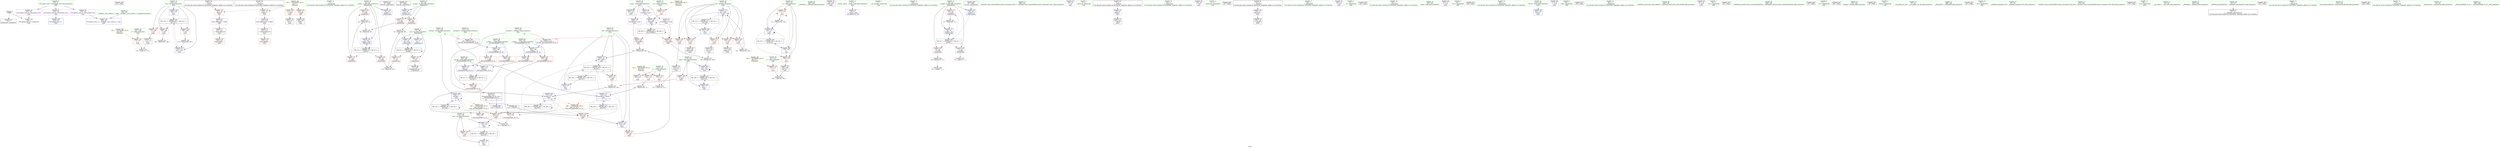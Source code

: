 digraph "SVFG" {
	label="SVFG";

	Node0x55642da36830 [shape=record,color=grey,label="{NodeID: 0\nNullPtr}"];
	Node0x55642da36830 -> Node0x55642da54bd0[style=solid];
	Node0x55642da36830 -> Node0x55642da5a580[style=solid];
	Node0x55642da822f0 [shape=record,color=black,label="{NodeID: 346\n195 = PHI()\n}"];
	Node0x55642da62000 [shape=record,color=grey,label="{NodeID: 263\n175 = cmp(173, 174, )\n}"];
	Node0x55642da52f10 [shape=record,color=purple,label="{NodeID: 97\n142\<--141\nvbase.offset.ptr\<--vtable\nmain\n}"];
	Node0x55642da52f10 -> Node0x55642da55440[style=solid];
	Node0x55642da50fd0 [shape=record,color=green,label="{NodeID: 14\n77\<--1\n\<--dummyObj\nCan only get source location for instruction, argument, global var or function.}"];
	Node0x55642da53a70 [shape=record,color=red,label="{NodeID: 111\n86\<--65\n\<--m.addr\n_Z5powerxxx\n}"];
	Node0x55642da53a70 -> Node0x55642da60e00[style=solid];
	Node0x55642da51dd0 [shape=record,color=green,label="{NodeID: 28\n61\<--62\na.addr\<--a.addr_field_insensitive\n_Z5powerxxx\n}"];
	Node0x55642da51dd0 -> Node0x55642da53590[style=solid];
	Node0x55642da51dd0 -> Node0x55642da53660[style=solid];
	Node0x55642da51dd0 -> Node0x55642da53730[style=solid];
	Node0x55642da51dd0 -> Node0x55642da5a680[style=solid];
	Node0x55642da51dd0 -> Node0x55642da5aa90[style=solid];
	Node0x55642da71790 [shape=record,color=yellow,style=double,label="{NodeID: 291\n20V_1 = ENCHI(MR_20V_0)\npts\{114 \}\nFun[main]}"];
	Node0x55642da71790 -> Node0x55642da58cc0[style=dashed];
	Node0x55642da590d0 [shape=record,color=red,label="{NodeID: 125\n210\<--119\n\<--i\nmain\n}"];
	Node0x55642da590d0 -> Node0x55642da60380[style=solid];
	Node0x55642da52960 [shape=record,color=green,label="{NodeID: 42\n123\<--124\nposs\<--poss_field_insensitive\nmain\n}"];
	Node0x55642da52960 -> Node0x55642da59340[style=solid];
	Node0x55642da52960 -> Node0x55642da5b110[style=solid];
	Node0x55642da52960 -> Node0x55642da5b380[style=solid];
	Node0x55642da59c30 [shape=record,color=red,label="{NodeID: 139\n245\<--244\n\<--arrayidx30\nmain\n}"];
	Node0x55642da59c30 -> Node0x55642da60680[style=solid];
	Node0x55642da54660 [shape=record,color=green,label="{NodeID: 56\n262\<--263\n_ZNSolsEx\<--_ZNSolsEx_field_insensitive\n}"];
	Node0x55642da5a820 [shape=record,color=blue,label="{NodeID: 153\n65\<--60\nm.addr\<--m\n_Z5powerxxx\n}"];
	Node0x55642da5a820 -> Node0x55642da53a70[style=dashed];
	Node0x55642da5a820 -> Node0x55642da53b40[style=dashed];
	Node0x55642da55370 [shape=record,color=black,label="{NodeID: 70\n104\<--136\nmain_ret\<--\nmain\n}"];
	Node0x55642da60c80 [shape=record,color=grey,label="{NodeID: 250\n251 = Binary(250, 183, )\n}"];
	Node0x55642da60c80 -> Node0x55642da5b790[style=solid];
	Node0x55642da5b380 [shape=record,color=blue,label="{NodeID: 167\n123\<--230\nposs\<--mul\nmain\n}"];
	Node0x55642da5b380 -> Node0x55642da59340[style=dashed];
	Node0x55642da5b380 -> Node0x55642da5b380[style=dashed];
	Node0x55642da5b380 -> Node0x55642da6b4f0[style=dashed];
	Node0x55642da55ed0 [shape=record,color=purple,label="{NodeID: 84\n39\<--4\n\<--_ZStL8__ioinit\n__cxx_global_var_init\n}"];
	Node0x55642da46ef0 [shape=record,color=green,label="{NodeID: 1\n7\<--1\n__dso_handle\<--dummyObj\nGlob }"];
	Node0x55642da823c0 [shape=record,color=black,label="{NodeID: 347\n237 = PHI(297, )\n}"];
	Node0x55642da823c0 -> Node0x55642da59b60[style=solid];
	Node0x55642da696f0 [shape=record,color=black,label="{NodeID: 264\nMR_2V_3 = PHI(MR_2V_4, MR_2V_2, )\npts\{62 \}\n}"];
	Node0x55642da696f0 -> Node0x55642da53590[style=dashed];
	Node0x55642da696f0 -> Node0x55642da53660[style=dashed];
	Node0x55642da696f0 -> Node0x55642da53730[style=dashed];
	Node0x55642da696f0 -> Node0x55642da5aa90[style=dashed];
	Node0x55642da52fe0 [shape=record,color=purple,label="{NodeID: 98\n151\<--150\nvbase.offset.ptr3\<--vtable2\nmain\n}"];
	Node0x55642da52fe0 -> Node0x55642da555e0[style=solid];
	Node0x55642da510d0 [shape=record,color=green,label="{NodeID: 15\n136\<--1\n\<--dummyObj\nCan only get source location for instruction, argument, global var or function.}"];
	Node0x55642da53b40 [shape=record,color=red,label="{NodeID: 112\n93\<--65\n\<--m.addr\n_Z5powerxxx\n}"];
	Node0x55642da53b40 -> Node0x55642da61580[style=solid];
	Node0x55642da51ea0 [shape=record,color=green,label="{NodeID: 29\n63\<--64\np.addr\<--p.addr_field_insensitive\n_Z5powerxxx\n}"];
	Node0x55642da51ea0 -> Node0x55642da53800[style=solid];
	Node0x55642da51ea0 -> Node0x55642da538d0[style=solid];
	Node0x55642da51ea0 -> Node0x55642da539a0[style=solid];
	Node0x55642da51ea0 -> Node0x55642da5a750[style=solid];
	Node0x55642da51ea0 -> Node0x55642da5ab60[style=solid];
	Node0x55642da71870 [shape=record,color=yellow,style=double,label="{NodeID: 292\n22V_1 = ENCHI(MR_22V_0)\npts\{116 \}\nFun[main]}"];
	Node0x55642da71870 -> Node0x55642da58d90[style=dashed];
	Node0x55642da71870 -> Node0x55642da58e60[style=dashed];
	Node0x55642da71870 -> Node0x55642da58f30[style=dashed];
	Node0x55642da591a0 [shape=record,color=red,label="{NodeID: 126\n233\<--121\n\<--left\nmain\n}"];
	Node0x55642da591a0 -> Node0x55642da60500[style=solid];
	Node0x55642da52a30 [shape=record,color=green,label="{NodeID: 43\n125\<--126\nans\<--ans_field_insensitive\nmain\n}"];
	Node0x55642da52a30 -> Node0x55642da59410[style=solid];
	Node0x55642da52a30 -> Node0x55642da5b1e0[style=solid];
	Node0x55642da52a30 -> Node0x55642da5b930[style=solid];
	Node0x55642da59d00 [shape=record,color=red,label="{NodeID: 140\n258\<--257\n\<--call37\nmain\n}"];
	Node0x55642da59d00 -> Node0x55642da5b930[style=solid];
	Node0x55642da54760 [shape=record,color=green,label="{NodeID: 57\n266\<--267\n_ZStlsISt11char_traitsIcEERSt13basic_ostreamIcT_ES5_c\<--_ZStlsISt11char_traitsIcEERSt13basic_ostreamIcT_ES5_c_field_insensitive\n}"];
	Node0x55642da5a8f0 [shape=record,color=blue,label="{NodeID: 154\n67\<--73\nres\<--\n_Z5powerxxx\n}"];
	Node0x55642da5a8f0 -> Node0x55642da6a0f0[style=dashed];
	Node0x55642da55440 [shape=record,color=black,label="{NodeID: 71\n143\<--142\n\<--vbase.offset.ptr\nmain\n}"];
	Node0x55642da55440 -> Node0x55642da598f0[style=solid];
	Node0x55642da60e00 [shape=record,color=grey,label="{NodeID: 251\n87 = Binary(85, 86, )\n}"];
	Node0x55642da60e00 -> Node0x55642da5a9c0[style=solid];
	Node0x55642da5b450 [shape=record,color=blue,label="{NodeID: 168\n129\<--77\nref.tmp\<--\nmain\n|{|<s4>16}}"];
	Node0x55642da5b450 -> Node0x55642da59b60[style=dashed];
	Node0x55642da5b450 -> Node0x55642da59d00[style=dashed];
	Node0x55642da5b450 -> Node0x55642da5b450[style=dashed];
	Node0x55642da5b450 -> Node0x55642da6c3f0[style=dashed];
	Node0x55642da5b450:s4 -> Node0x55642da728c0[style=dashed,color=red];
	Node0x55642da55fa0 [shape=record,color=purple,label="{NodeID: 85\n158\<--14\n\<--.str\nmain\n}"];
	Node0x55642da36790 [shape=record,color=green,label="{NodeID: 2\n8\<--1\n_ZSt3cin\<--dummyObj\nGlob }"];
	Node0x55642da82630 [shape=record,color=black,label="{NodeID: 348\n257 = PHI(297, )\n}"];
	Node0x55642da82630 -> Node0x55642da59d00[style=solid];
	Node0x55642da69bf0 [shape=record,color=black,label="{NodeID: 265\nMR_4V_3 = PHI(MR_4V_4, MR_4V_2, )\npts\{64 \}\n}"];
	Node0x55642da69bf0 -> Node0x55642da53800[style=dashed];
	Node0x55642da69bf0 -> Node0x55642da538d0[style=dashed];
	Node0x55642da69bf0 -> Node0x55642da539a0[style=dashed];
	Node0x55642da69bf0 -> Node0x55642da5ab60[style=dashed];
	Node0x55642da530b0 [shape=record,color=purple,label="{NodeID: 99\n145\<--9\nadd.ptr\<--\nmain\n}"];
	Node0x55642da530b0 -> Node0x55642da55510[style=solid];
	Node0x55642da511d0 [shape=record,color=green,label="{NodeID: 16\n138\<--1\n\<--dummyObj\nCan only get source location for instruction, argument, global var or function.}"];
	Node0x55642da53c10 [shape=record,color=red,label="{NodeID: 113\n83\<--67\n\<--res\n_Z5powerxxx\n}"];
	Node0x55642da53c10 -> Node0x55642da60800[style=solid];
	Node0x55642da51f70 [shape=record,color=green,label="{NodeID: 30\n65\<--66\nm.addr\<--m.addr_field_insensitive\n_Z5powerxxx\n}"];
	Node0x55642da51f70 -> Node0x55642da53a70[style=solid];
	Node0x55642da51f70 -> Node0x55642da53b40[style=solid];
	Node0x55642da51f70 -> Node0x55642da5a820[style=solid];
	Node0x55642da59270 [shape=record,color=red,label="{NodeID: 127\n246\<--121\n\<--left\nmain\n}"];
	Node0x55642da59270 -> Node0x55642da60680[style=solid];
	Node0x55642da52b00 [shape=record,color=green,label="{NodeID: 44\n127\<--128\ni20\<--i20_field_insensitive\nmain\n}"];
	Node0x55642da52b00 -> Node0x55642da594e0[style=solid];
	Node0x55642da52b00 -> Node0x55642da595b0[style=solid];
	Node0x55642da52b00 -> Node0x55642da59680[style=solid];
	Node0x55642da52b00 -> Node0x55642da59750[style=solid];
	Node0x55642da52b00 -> Node0x55642da59820[style=solid];
	Node0x55642da52b00 -> Node0x55642da5b2b0[style=solid];
	Node0x55642da52b00 -> Node0x55642da5b790[style=solid];
	Node0x55642da59dd0 [shape=record,color=red,label="{NodeID: 141\n320\<--300\n\<--retval\n_ZSt3maxIxERKT_S2_S2_\n}"];
	Node0x55642da59dd0 -> Node0x55642da55e00[style=solid];
	Node0x55642da54860 [shape=record,color=green,label="{NodeID: 58\n300\<--301\nretval\<--retval_field_insensitive\n_ZSt3maxIxERKT_S2_S2_\n}"];
	Node0x55642da54860 -> Node0x55642da59dd0[style=solid];
	Node0x55642da54860 -> Node0x55642da5bc70[style=solid];
	Node0x55642da54860 -> Node0x55642da5bd40[style=solid];
	Node0x55642da5a9c0 [shape=record,color=blue,label="{NodeID: 155\n67\<--87\nres\<--rem\n_Z5powerxxx\n}"];
	Node0x55642da5a9c0 -> Node0x55642da6a0f0[style=dashed];
	Node0x55642da55510 [shape=record,color=black,label="{NodeID: 72\n146\<--145\n\<--add.ptr\nmain\n}"];
	Node0x55642da60f80 [shape=record,color=grey,label="{NodeID: 252\n255 = Binary(254, 73, )\n}"];
	Node0x55642da60f80 -> Node0x55642da5b860[style=solid];
	Node0x55642da5b520 [shape=record,color=blue,label="{NodeID: 169\n131\<--235\nref.tmp27\<--sub\nmain\n|{|<s4>16}}"];
	Node0x55642da5b520 -> Node0x55642da59b60[style=dashed];
	Node0x55642da5b520 -> Node0x55642da59d00[style=dashed];
	Node0x55642da5b520 -> Node0x55642da5b520[style=dashed];
	Node0x55642da5b520 -> Node0x55642da6c8f0[style=dashed];
	Node0x55642da5b520:s4 -> Node0x55642da727b0[style=dashed,color=red];
	Node0x55642da56070 [shape=record,color=purple,label="{NodeID: 86\n159\<--16\n\<--.str.1\nmain\n}"];
	Node0x55642da501b0 [shape=record,color=green,label="{NodeID: 3\n11\<--1\n_ZSt4cout\<--dummyObj\nGlob }"];
	Node0x55642da82730 [shape=record,color=black,label="{NodeID: 349\n137 = PHI()\n}"];
	Node0x55642da6a0f0 [shape=record,color=black,label="{NodeID: 266\nMR_8V_3 = PHI(MR_8V_5, MR_8V_2, )\npts\{68 \}\n}"];
	Node0x55642da6a0f0 -> Node0x55642da53c10[style=dashed];
	Node0x55642da6a0f0 -> Node0x55642da53ce0[style=dashed];
	Node0x55642da6a0f0 -> Node0x55642da5a9c0[style=dashed];
	Node0x55642da6a0f0 -> Node0x55642da6a0f0[style=dashed];
	Node0x55642da53180 [shape=record,color=purple,label="{NodeID: 100\n154\<--12\nadd.ptr5\<--\nmain\n}"];
	Node0x55642da53180 -> Node0x55642da556b0[style=solid];
	Node0x55642da512d0 [shape=record,color=green,label="{NodeID: 17\n183\<--1\n\<--dummyObj\nCan only get source location for instruction, argument, global var or function.}"];
	Node0x55642da6e6f0 [shape=record,color=black,label="{NodeID: 280\nMR_42V_3 = PHI(MR_42V_4, MR_42V_2, )\npts\{301 \}\n}"];
	Node0x55642da6e6f0 -> Node0x55642da59dd0[style=dashed];
	Node0x55642da53ce0 [shape=record,color=red,label="{NodeID: 114\n100\<--67\n\<--res\n_Z5powerxxx\n}"];
	Node0x55642da53ce0 -> Node0x55642da551d0[style=solid];
	Node0x55642da52040 [shape=record,color=green,label="{NodeID: 31\n67\<--68\nres\<--res_field_insensitive\n_Z5powerxxx\n}"];
	Node0x55642da52040 -> Node0x55642da53c10[style=solid];
	Node0x55642da52040 -> Node0x55642da53ce0[style=solid];
	Node0x55642da52040 -> Node0x55642da5a8f0[style=solid];
	Node0x55642da52040 -> Node0x55642da5a9c0[style=solid];
	Node0x55642da59340 [shape=record,color=red,label="{NodeID: 128\n234\<--123\n\<--poss\nmain\n}"];
	Node0x55642da59340 -> Node0x55642da60500[style=solid];
	Node0x55642da52bd0 [shape=record,color=green,label="{NodeID: 45\n129\<--130\nref.tmp\<--ref.tmp_field_insensitive\nmain\n|{|<s1>16}}"];
	Node0x55642da52bd0 -> Node0x55642da5b450[style=solid];
	Node0x55642da52bd0:s1 -> Node0x55642da82fa0[style=solid,color=red];
	Node0x55642da59ea0 [shape=record,color=red,label="{NodeID: 142\n308\<--302\n\<--__a.addr\n_ZSt3maxIxERKT_S2_S2_\n}"];
	Node0x55642da59ea0 -> Node0x55642da5a1e0[style=solid];
	Node0x55642da54930 [shape=record,color=green,label="{NodeID: 59\n302\<--303\n__a.addr\<--__a.addr_field_insensitive\n_ZSt3maxIxERKT_S2_S2_\n}"];
	Node0x55642da54930 -> Node0x55642da59ea0[style=solid];
	Node0x55642da54930 -> Node0x55642da59f70[style=solid];
	Node0x55642da54930 -> Node0x55642da5bad0[style=solid];
	Node0x55642da5aa90 [shape=record,color=blue,label="{NodeID: 156\n61\<--94\na.addr\<--rem2\n_Z5powerxxx\n}"];
	Node0x55642da5aa90 -> Node0x55642da696f0[style=dashed];
	Node0x55642da555e0 [shape=record,color=black,label="{NodeID: 73\n152\<--151\n\<--vbase.offset.ptr3\nmain\n}"];
	Node0x55642da555e0 -> Node0x55642da599c0[style=solid];
	Node0x55642da61100 [shape=record,color=grey,label="{NodeID: 253\n230 = Binary(225, 229, )\n}"];
	Node0x55642da61100 -> Node0x55642da5b380[style=solid];
	Node0x55642da5b5f0 [shape=record,color=blue,label="{NodeID: 170\n121\<--240\nleft\<--\nmain\n}"];
	Node0x55642da5b5f0 -> Node0x55642da59270[style=dashed];
	Node0x55642da5b5f0 -> Node0x55642da5b6c0[style=dashed];
	Node0x55642da56140 [shape=record,color=purple,label="{NodeID: 87\n164\<--19\n\<--.str.2\nmain\n}"];
	Node0x55642da50240 [shape=record,color=green,label="{NodeID: 4\n14\<--1\n.str\<--dummyObj\nGlob }"];
	Node0x55642da82800 [shape=record,color=black,label="{NodeID: 350\n156 = PHI()\n}"];
	Node0x55642da6a5f0 [shape=record,color=black,label="{NodeID: 267\nMR_16V_3 = PHI(MR_16V_4, MR_16V_2, )\npts\{110 \}\n}"];
	Node0x55642da6a5f0 -> Node0x55642da58980[style=dashed];
	Node0x55642da6a5f0 -> Node0x55642da58a50[style=dashed];
	Node0x55642da6a5f0 -> Node0x55642da58b20[style=dashed];
	Node0x55642da6a5f0 -> Node0x55642da5ba00[style=dashed];
	Node0x55642da53250 [shape=record,color=red,label="{NodeID: 101\n141\<--10\nvtable\<--\nmain\n}"];
	Node0x55642da53250 -> Node0x55642da52f10[style=solid];
	Node0x55642da513d0 [shape=record,color=green,label="{NodeID: 18\n191\<--1\n\<--dummyObj\nCan only get source location for instruction, argument, global var or function.}"];
	Node0x55642da6ebf0 [shape=record,color=black,label="{NodeID: 281\nMR_26V_4 = PHI(MR_26V_6, MR_26V_3, )\npts\{122 \}\n|{|<s5>17}}"];
	Node0x55642da6ebf0 -> Node0x55642da591a0[style=dashed];
	Node0x55642da6ebf0 -> Node0x55642da59b60[style=dashed];
	Node0x55642da6ebf0 -> Node0x55642da59d00[style=dashed];
	Node0x55642da6ebf0 -> Node0x55642da5b5f0[style=dashed];
	Node0x55642da6ebf0 -> Node0x55642da6aff0[style=dashed];
	Node0x55642da6ebf0:s5 -> Node0x55642da727b0[style=dashed,color=red];
	Node0x55642da53db0 [shape=record,color=red,label="{NodeID: 115\n174\<--107\n\<--t\nmain\n}"];
	Node0x55642da53db0 -> Node0x55642da62000[style=solid];
	Node0x55642da52110 [shape=record,color=green,label="{NodeID: 32\n102\<--103\nmain\<--main_field_insensitive\n}"];
	Node0x55642da59410 [shape=record,color=red,label="{NodeID: 129\n260\<--125\n\<--ans\nmain\n}"];
	Node0x55642da52ca0 [shape=record,color=green,label="{NodeID: 46\n131\<--132\nref.tmp27\<--ref.tmp27_field_insensitive\nmain\n|{|<s1>16}}"];
	Node0x55642da52ca0 -> Node0x55642da5b520[style=solid];
	Node0x55642da52ca0:s1 -> Node0x55642da83240[style=solid,color=red];
	Node0x55642da727b0 [shape=record,color=yellow,style=double,label="{NodeID: 309\n48V_1 = ENCHI(MR_48V_0)\npts\{122 132 \}\nFun[_ZSt3maxIxERKT_S2_S2_]}"];
	Node0x55642da727b0 -> Node0x55642da5a2b0[style=dashed];
	Node0x55642da59f70 [shape=record,color=red,label="{NodeID: 143\n317\<--302\n\<--__a.addr\n_ZSt3maxIxERKT_S2_S2_\n}"];
	Node0x55642da59f70 -> Node0x55642da5bd40[style=solid];
	Node0x55642da54a00 [shape=record,color=green,label="{NodeID: 60\n304\<--305\n__b.addr\<--__b.addr_field_insensitive\n_ZSt3maxIxERKT_S2_S2_\n}"];
	Node0x55642da54a00 -> Node0x55642da5a040[style=solid];
	Node0x55642da54a00 -> Node0x55642da5a110[style=solid];
	Node0x55642da54a00 -> Node0x55642da5bba0[style=solid];
	Node0x55642da5ab60 [shape=record,color=blue,label="{NodeID: 157\n63\<--97\np.addr\<--shr\n_Z5powerxxx\n}"];
	Node0x55642da5ab60 -> Node0x55642da69bf0[style=dashed];
	Node0x55642da556b0 [shape=record,color=black,label="{NodeID: 74\n155\<--154\n\<--add.ptr5\nmain\n}"];
	Node0x55642da61280 [shape=record,color=grey,label="{NodeID: 254\n97 = Binary(96, 73, )\n}"];
	Node0x55642da61280 -> Node0x55642da5ab60[style=solid];
	Node0x55642da5b6c0 [shape=record,color=blue,label="{NodeID: 171\n121\<--247\nleft\<--add31\nmain\n}"];
	Node0x55642da5b6c0 -> Node0x55642da6ebf0[style=dashed];
	Node0x55642da56210 [shape=record,color=purple,label="{NodeID: 88\n165\<--21\n\<--.str.3\nmain\n}"];
	Node0x55642da502d0 [shape=record,color=green,label="{NodeID: 5\n16\<--1\n.str.1\<--dummyObj\nGlob }"];
	Node0x55642da828d0 [shape=record,color=black,label="{NodeID: 351\n203 = PHI()\n}"];
	Node0x55642da6aaf0 [shape=record,color=black,label="{NodeID: 268\nMR_24V_2 = PHI(MR_24V_4, MR_24V_1, )\npts\{120 \}\n}"];
	Node0x55642da6aaf0 -> Node0x55642da5add0[style=dashed];
	Node0x55642da53320 [shape=record,color=red,label="{NodeID: 102\n150\<--13\nvtable2\<--\nmain\n}"];
	Node0x55642da53320 -> Node0x55642da52fe0[style=solid];
	Node0x55642da514d0 [shape=record,color=green,label="{NodeID: 19\n192\<--1\n\<--dummyObj\nCan only get source location for instruction, argument, global var or function.}"];
	Node0x55642da58980 [shape=record,color=red,label="{NodeID: 116\n172\<--109\n\<--tes\nmain\n}"];
	Node0x55642da58980 -> Node0x55642da55920[style=solid];
	Node0x55642da52210 [shape=record,color=green,label="{NodeID: 33\n105\<--106\nretval\<--retval_field_insensitive\nmain\n}"];
	Node0x55642da52210 -> Node0x55642da5ac30[style=solid];
	Node0x55642da594e0 [shape=record,color=red,label="{NodeID: 130\n219\<--127\n\<--i20\nmain\n}"];
	Node0x55642da594e0 -> Node0x55642da55ac0[style=solid];
	Node0x55642da52d70 [shape=record,color=green,label="{NodeID: 47\n133\<--134\nref.tmp35\<--ref.tmp35_field_insensitive\nmain\n|{|<s1>17}}"];
	Node0x55642da52d70 -> Node0x55642da5b860[style=solid];
	Node0x55642da52d70:s1 -> Node0x55642da82fa0[style=solid,color=red];
	Node0x55642da728c0 [shape=record,color=yellow,style=double,label="{NodeID: 310\n50V_1 = ENCHI(MR_50V_0)\npts\{130 134 \}\nFun[_ZSt3maxIxERKT_S2_S2_]}"];
	Node0x55642da728c0 -> Node0x55642da5a1e0[style=dashed];
	Node0x55642da5a040 [shape=record,color=red,label="{NodeID: 144\n310\<--304\n\<--__b.addr\n_ZSt3maxIxERKT_S2_S2_\n}"];
	Node0x55642da5a040 -> Node0x55642da5a2b0[style=solid];
	Node0x55642da54ad0 [shape=record,color=green,label="{NodeID: 61\n30\<--328\n_GLOBAL__sub_I_ishu05_1_1.cpp\<--_GLOBAL__sub_I_ishu05_1_1.cpp_field_insensitive\n}"];
	Node0x55642da54ad0 -> Node0x55642da5a480[style=solid];
	Node0x55642da5ac30 [shape=record,color=blue,label="{NodeID: 158\n105\<--136\nretval\<--\nmain\n}"];
	Node0x55642da55780 [shape=record,color=black,label="{NodeID: 75\n160\<--157\ncall7\<--\nmain\n}"];
	Node0x55642da61400 [shape=record,color=grey,label="{NodeID: 255\n182 = Binary(181, 183, )\n}"];
	Node0x55642da5b790 [shape=record,color=blue,label="{NodeID: 172\n127\<--251\ni20\<--inc33\nmain\n}"];
	Node0x55642da5b790 -> Node0x55642da594e0[style=dashed];
	Node0x55642da5b790 -> Node0x55642da595b0[style=dashed];
	Node0x55642da5b790 -> Node0x55642da59680[style=dashed];
	Node0x55642da5b790 -> Node0x55642da59750[style=dashed];
	Node0x55642da5b790 -> Node0x55642da59820[style=dashed];
	Node0x55642da5b790 -> Node0x55642da5b790[style=dashed];
	Node0x55642da5b790 -> Node0x55642da6bef0[style=dashed];
	Node0x55642da562e0 [shape=record,color=purple,label="{NodeID: 89\n177\<--24\n\<--.str.4\nmain\n}"];
	Node0x55642da50360 [shape=record,color=green,label="{NodeID: 6\n18\<--1\nstdin\<--dummyObj\nGlob }"];
	Node0x55642da829a0 [shape=record,color=black,label="{NodeID: 352\n204 = PHI()\n}"];
	Node0x55642da6aff0 [shape=record,color=black,label="{NodeID: 269\nMR_26V_2 = PHI(MR_26V_4, MR_26V_1, )\npts\{122 \}\n}"];
	Node0x55642da6aff0 -> Node0x55642da5b040[style=dashed];
	Node0x55642da533f0 [shape=record,color=red,label="{NodeID: 103\n157\<--18\n\<--stdin\nmain\n}"];
	Node0x55642da533f0 -> Node0x55642da55780[style=solid];
	Node0x55642da515d0 [shape=record,color=green,label="{NodeID: 20\n265\<--1\n\<--dummyObj\nCan only get source location for instruction, argument, global var or function.}"];
	Node0x55642da58a50 [shape=record,color=red,label="{NodeID: 117\n181\<--109\n\<--tes\nmain\n}"];
	Node0x55642da58a50 -> Node0x55642da61400[style=solid];
	Node0x55642da522e0 [shape=record,color=green,label="{NodeID: 34\n107\<--108\nt\<--t_field_insensitive\nmain\n}"];
	Node0x55642da522e0 -> Node0x55642da53db0[style=solid];
	Node0x55642da595b0 [shape=record,color=red,label="{NodeID: 131\n224\<--127\n\<--i20\nmain\n}"];
	Node0x55642da595b0 -> Node0x55642da55b90[style=solid];
	Node0x55642da53e60 [shape=record,color=green,label="{NodeID: 48\n139\<--140\n_ZNSt8ios_base15sync_with_stdioEb\<--_ZNSt8ios_base15sync_with_stdioEb_field_insensitive\n}"];
	Node0x55642da5a110 [shape=record,color=red,label="{NodeID: 145\n314\<--304\n\<--__b.addr\n_ZSt3maxIxERKT_S2_S2_\n}"];
	Node0x55642da5a110 -> Node0x55642da5bc70[style=solid];
	Node0x55642da54bd0 [shape=record,color=black,label="{NodeID: 62\n2\<--3\ndummyVal\<--dummyVal\n}"];
	Node0x55642da5ad00 [shape=record,color=blue,label="{NodeID: 159\n109\<--136\ntes\<--\nmain\n}"];
	Node0x55642da5ad00 -> Node0x55642da6a5f0[style=dashed];
	Node0x55642da55850 [shape=record,color=black,label="{NodeID: 76\n166\<--163\ncall8\<--\nmain\n}"];
	Node0x55642da61580 [shape=record,color=grey,label="{NodeID: 256\n94 = Binary(92, 93, )\n}"];
	Node0x55642da61580 -> Node0x55642da5aa90[style=solid];
	Node0x55642da5b860 [shape=record,color=blue,label="{NodeID: 173\n133\<--255\nref.tmp35\<--add36\nmain\n|{|<s2>17}}"];
	Node0x55642da5b860 -> Node0x55642da59d00[style=dashed];
	Node0x55642da5b860 -> Node0x55642da6cdf0[style=dashed];
	Node0x55642da5b860:s2 -> Node0x55642da728c0[style=dashed,color=red];
	Node0x55642da563b0 [shape=record,color=purple,label="{NodeID: 90\n187\<--26\n\<--.str.5\nmain\n}"];
	Node0x55642da50ba0 [shape=record,color=green,label="{NodeID: 7\n19\<--1\n.str.2\<--dummyObj\nGlob }"];
	Node0x55642da82a70 [shape=record,color=black,label="{NodeID: 353\n261 = PHI()\n}"];
	Node0x55642da6b4f0 [shape=record,color=black,label="{NodeID: 270\nMR_28V_2 = PHI(MR_28V_4, MR_28V_1, )\npts\{124 \}\n}"];
	Node0x55642da6b4f0 -> Node0x55642da5b110[style=dashed];
	Node0x55642da534c0 [shape=record,color=red,label="{NodeID: 104\n163\<--23\n\<--stdout\nmain\n}"];
	Node0x55642da534c0 -> Node0x55642da55850[style=solid];
	Node0x55642da516d0 [shape=record,color=green,label="{NodeID: 21\n4\<--6\n_ZStL8__ioinit\<--_ZStL8__ioinit_field_insensitive\nGlob }"];
	Node0x55642da516d0 -> Node0x55642da55ed0[style=solid];
	Node0x55642da58b20 [shape=record,color=red,label="{NodeID: 118\n269\<--109\n\<--tes\nmain\n}"];
	Node0x55642da58b20 -> Node0x55642da60b00[style=solid];
	Node0x55642da523b0 [shape=record,color=green,label="{NodeID: 35\n109\<--110\ntes\<--tes_field_insensitive\nmain\n}"];
	Node0x55642da523b0 -> Node0x55642da58980[style=solid];
	Node0x55642da523b0 -> Node0x55642da58a50[style=solid];
	Node0x55642da523b0 -> Node0x55642da58b20[style=solid];
	Node0x55642da523b0 -> Node0x55642da5ad00[style=solid];
	Node0x55642da523b0 -> Node0x55642da5ba00[style=solid];
	Node0x55642da59680 [shape=record,color=red,label="{NodeID: 132\n226\<--127\n\<--i20\nmain\n}"];
	Node0x55642da59680 -> Node0x55642da55c60[style=solid];
	Node0x55642da53f60 [shape=record,color=green,label="{NodeID: 49\n148\<--149\n_ZNSt9basic_iosIcSt11char_traitsIcEE3tieEPSo\<--_ZNSt9basic_iosIcSt11char_traitsIcEE3tieEPSo_field_insensitive\n}"];
	Node0x55642da5a1e0 [shape=record,color=red,label="{NodeID: 146\n309\<--308\n\<--\n_ZSt3maxIxERKT_S2_S2_\n}"];
	Node0x55642da5a1e0 -> Node0x55642da61d00[style=solid];
	Node0x55642da54cd0 [shape=record,color=black,label="{NodeID: 63\n9\<--8\n\<--_ZSt3cin\nCan only get source location for instruction, argument, global var or function.}"];
	Node0x55642da54cd0 -> Node0x55642da530b0[style=solid];
	Node0x55642da5add0 [shape=record,color=blue,label="{NodeID: 160\n119\<--136\ni\<--\nmain\n}"];
	Node0x55642da5add0 -> Node0x55642da59000[style=dashed];
	Node0x55642da5add0 -> Node0x55642da590d0[style=dashed];
	Node0x55642da5add0 -> Node0x55642da5af70[style=dashed];
	Node0x55642da5add0 -> Node0x55642da6aaf0[style=dashed];
	Node0x55642da55920 [shape=record,color=black,label="{NodeID: 77\n173\<--172\nconv\<--\nmain\n}"];
	Node0x55642da55920 -> Node0x55642da62000[style=solid];
	Node0x55642da81cc0 [shape=record,color=black,label="{NodeID: 340\n147 = PHI()\n}"];
	Node0x55642da61700 [shape=record,color=grey,label="{NodeID: 257\n92 = Binary(90, 91, )\n}"];
	Node0x55642da61700 -> Node0x55642da61580[style=solid];
	Node0x55642da5b930 [shape=record,color=blue,label="{NodeID: 174\n125\<--258\nans\<--\nmain\n}"];
	Node0x55642da5b930 -> Node0x55642da59410[style=dashed];
	Node0x55642da5b930 -> Node0x55642da6b9f0[style=dashed];
	Node0x55642da56480 [shape=record,color=purple,label="{NodeID: 91\n332\<--28\nllvm.global_ctors_0\<--llvm.global_ctors\nGlob }"];
	Node0x55642da56480 -> Node0x55642da5a380[style=solid];
	Node0x55642da50c30 [shape=record,color=green,label="{NodeID: 8\n21\<--1\n.str.3\<--dummyObj\nGlob }"];
	Node0x55642da82ba0 [shape=record,color=black,label="{NodeID: 354\n264 = PHI()\n}"];
	Node0x55642da6b9f0 [shape=record,color=black,label="{NodeID: 271\nMR_30V_2 = PHI(MR_30V_4, MR_30V_1, )\npts\{126 \}\n}"];
	Node0x55642da6b9f0 -> Node0x55642da5b1e0[style=dashed];
	Node0x55642da53590 [shape=record,color=red,label="{NodeID: 105\n84\<--61\n\<--a.addr\n_Z5powerxxx\n}"];
	Node0x55642da53590 -> Node0x55642da60800[style=solid];
	Node0x55642da517d0 [shape=record,color=green,label="{NodeID: 22\n28\<--32\nllvm.global_ctors\<--llvm.global_ctors_field_insensitive\nGlob }"];
	Node0x55642da517d0 -> Node0x55642da56480[style=solid];
	Node0x55642da517d0 -> Node0x55642da56580[style=solid];
	Node0x55642da517d0 -> Node0x55642da56680[style=solid];
	Node0x55642da58bf0 [shape=record,color=red,label="{NodeID: 119\n200\<--111\n\<--l\nmain\n}"];
	Node0x55642da58bf0 -> Node0x55642da61e80[style=solid];
	Node0x55642da52480 [shape=record,color=green,label="{NodeID: 36\n111\<--112\nl\<--l_field_insensitive\nmain\n}"];
	Node0x55642da52480 -> Node0x55642da58bf0[style=solid];
	Node0x55642da59750 [shape=record,color=red,label="{NodeID: 133\n242\<--127\n\<--i20\nmain\n}"];
	Node0x55642da59750 -> Node0x55642da55d30[style=solid];
	Node0x55642da54060 [shape=record,color=green,label="{NodeID: 50\n161\<--162\nfreopen\<--freopen_field_insensitive\n}"];
	Node0x55642da5a2b0 [shape=record,color=red,label="{NodeID: 147\n311\<--310\n\<--\n_ZSt3maxIxERKT_S2_S2_\n}"];
	Node0x55642da5a2b0 -> Node0x55642da61d00[style=solid];
	Node0x55642da54dd0 [shape=record,color=black,label="{NodeID: 64\n10\<--8\n\<--_ZSt3cin\nCan only get source location for instruction, argument, global var or function.}"];
	Node0x55642da54dd0 -> Node0x55642da53250[style=solid];
	Node0x55642da60380 [shape=record,color=grey,label="{NodeID: 244\n211 = Binary(210, 183, )\n}"];
	Node0x55642da60380 -> Node0x55642da5af70[style=solid];
	Node0x55642da5aea0 [shape=record,color=blue,label="{NodeID: 161\n207\<--205\narrayidx\<--\nmain\n}"];
	Node0x55642da5aea0 -> Node0x55642da59a90[style=dashed];
	Node0x55642da5aea0 -> Node0x55642da59c30[style=dashed];
	Node0x55642da5aea0 -> Node0x55642da5aea0[style=dashed];
	Node0x55642da5aea0 -> Node0x55642da6d2f0[style=dashed];
	Node0x55642da559f0 [shape=record,color=black,label="{NodeID: 78\n199\<--198\nconv15\<--\nmain\n}"];
	Node0x55642da559f0 -> Node0x55642da61e80[style=solid];
	Node0x55642da81dc0 [shape=record,color=black,label="{NodeID: 341\n40 = PHI()\n}"];
	Node0x55642da61880 [shape=record,color=grey,label="{NodeID: 258\n222 = cmp(220, 221, )\n}"];
	Node0x55642da5ba00 [shape=record,color=blue,label="{NodeID: 175\n109\<--270\ntes\<--inc41\nmain\n}"];
	Node0x55642da5ba00 -> Node0x55642da6a5f0[style=dashed];
	Node0x55642da56580 [shape=record,color=purple,label="{NodeID: 92\n333\<--28\nllvm.global_ctors_1\<--llvm.global_ctors\nGlob }"];
	Node0x55642da56580 -> Node0x55642da5a480[style=solid];
	Node0x55642da50cc0 [shape=record,color=green,label="{NodeID: 9\n23\<--1\nstdout\<--dummyObj\nGlob }"];
	Node0x55642da82c70 [shape=record,color=black,label="{NodeID: 355\n58 = PHI()\n0th arg _Z5powerxxx }"];
	Node0x55642da82c70 -> Node0x55642da5a680[style=solid];
	Node0x55642da6bef0 [shape=record,color=black,label="{NodeID: 272\nMR_32V_2 = PHI(MR_32V_4, MR_32V_1, )\npts\{128 \}\n}"];
	Node0x55642da6bef0 -> Node0x55642da5b2b0[style=dashed];
	Node0x55642da53660 [shape=record,color=red,label="{NodeID: 106\n90\<--61\n\<--a.addr\n_Z5powerxxx\n}"];
	Node0x55642da53660 -> Node0x55642da61700[style=solid];
	Node0x55642da518d0 [shape=record,color=green,label="{NodeID: 23\n33\<--34\n__cxx_global_var_init\<--__cxx_global_var_init_field_insensitive\n}"];
	Node0x55642da708f0 [shape=record,color=yellow,style=double,label="{NodeID: 286\n10V_1 = ENCHI(MR_10V_0)\npts\{1 \}\nFun[main]}"];
	Node0x55642da708f0 -> Node0x55642da53250[style=dashed];
	Node0x55642da708f0 -> Node0x55642da53320[style=dashed];
	Node0x55642da708f0 -> Node0x55642da533f0[style=dashed];
	Node0x55642da708f0 -> Node0x55642da534c0[style=dashed];
	Node0x55642da58cc0 [shape=record,color=red,label="{NodeID: 120\n205\<--113\n\<--n\nmain\n}"];
	Node0x55642da58cc0 -> Node0x55642da5aea0[style=solid];
	Node0x55642da52550 [shape=record,color=green,label="{NodeID: 37\n113\<--114\nn\<--n_field_insensitive\nmain\n}"];
	Node0x55642da52550 -> Node0x55642da58cc0[style=solid];
	Node0x55642da59820 [shape=record,color=red,label="{NodeID: 134\n250\<--127\n\<--i20\nmain\n}"];
	Node0x55642da59820 -> Node0x55642da60c80[style=solid];
	Node0x55642da54160 [shape=record,color=green,label="{NodeID: 51\n168\<--169\n_ZNSirsERx\<--_ZNSirsERx_field_insensitive\n}"];
	Node0x55642da5a380 [shape=record,color=blue,label="{NodeID: 148\n332\<--29\nllvm.global_ctors_0\<--\nGlob }"];
	Node0x55642da54ed0 [shape=record,color=black,label="{NodeID: 65\n12\<--11\n\<--_ZSt4cout\nCan only get source location for instruction, argument, global var or function.}"];
	Node0x55642da54ed0 -> Node0x55642da53180[style=solid];
	Node0x55642da60500 [shape=record,color=grey,label="{NodeID: 245\n235 = Binary(233, 234, )\n}"];
	Node0x55642da60500 -> Node0x55642da5b520[style=solid];
	Node0x55642da5af70 [shape=record,color=blue,label="{NodeID: 162\n119\<--211\ni\<--inc\nmain\n}"];
	Node0x55642da5af70 -> Node0x55642da59000[style=dashed];
	Node0x55642da5af70 -> Node0x55642da590d0[style=dashed];
	Node0x55642da5af70 -> Node0x55642da5af70[style=dashed];
	Node0x55642da5af70 -> Node0x55642da6aaf0[style=dashed];
	Node0x55642da55ac0 [shape=record,color=black,label="{NodeID: 79\n220\<--219\nconv22\<--\nmain\n}"];
	Node0x55642da55ac0 -> Node0x55642da61880[style=solid];
	Node0x55642da81ec0 [shape=record,color=black,label="{NodeID: 342\n167 = PHI()\n}"];
	Node0x55642da61a00 [shape=record,color=grey,label="{NodeID: 259\n76 = cmp(75, 77, )\n}"];
	Node0x55642da5bad0 [shape=record,color=blue,label="{NodeID: 176\n302\<--298\n__a.addr\<--__a\n_ZSt3maxIxERKT_S2_S2_\n}"];
	Node0x55642da5bad0 -> Node0x55642da59ea0[style=dashed];
	Node0x55642da5bad0 -> Node0x55642da59f70[style=dashed];
	Node0x55642da56680 [shape=record,color=purple,label="{NodeID: 93\n334\<--28\nllvm.global_ctors_2\<--llvm.global_ctors\nGlob }"];
	Node0x55642da56680 -> Node0x55642da5a580[style=solid];
	Node0x55642da50d50 [shape=record,color=green,label="{NodeID: 10\n24\<--1\n.str.4\<--dummyObj\nGlob }"];
	Node0x55642da82da0 [shape=record,color=black,label="{NodeID: 356\n59 = PHI()\n1st arg _Z5powerxxx }"];
	Node0x55642da82da0 -> Node0x55642da5a750[style=solid];
	Node0x55642da6c3f0 [shape=record,color=black,label="{NodeID: 273\nMR_34V_2 = PHI(MR_34V_3, MR_34V_1, )\npts\{130 \}\n}"];
	Node0x55642da6c3f0 -> Node0x55642da59d00[style=dashed];
	Node0x55642da6c3f0 -> Node0x55642da5b450[style=dashed];
	Node0x55642da6c3f0 -> Node0x55642da6c3f0[style=dashed];
	Node0x55642da53730 [shape=record,color=red,label="{NodeID: 107\n91\<--61\n\<--a.addr\n_Z5powerxxx\n}"];
	Node0x55642da53730 -> Node0x55642da61700[style=solid];
	Node0x55642da519d0 [shape=record,color=green,label="{NodeID: 24\n37\<--38\n_ZNSt8ios_base4InitC1Ev\<--_ZNSt8ios_base4InitC1Ev_field_insensitive\n}"];
	Node0x55642da58d90 [shape=record,color=red,label="{NodeID: 121\n206\<--115\n\<--e\nmain\n}"];
	Node0x55642da52620 [shape=record,color=green,label="{NodeID: 38\n115\<--116\ne\<--e_field_insensitive\nmain\n}"];
	Node0x55642da52620 -> Node0x55642da58d90[style=solid];
	Node0x55642da52620 -> Node0x55642da58e60[style=solid];
	Node0x55642da52620 -> Node0x55642da58f30[style=solid];
	Node0x55642da598f0 [shape=record,color=red,label="{NodeID: 135\n144\<--143\nvbase.offset\<--\nmain\n}"];
	Node0x55642da54260 [shape=record,color=green,label="{NodeID: 52\n179\<--180\n_ZStlsISt11char_traitsIcEERSt13basic_ostreamIcT_ES5_PKc\<--_ZStlsISt11char_traitsIcEERSt13basic_ostreamIcT_ES5_PKc_field_insensitive\n}"];
	Node0x55642da5a480 [shape=record,color=blue,label="{NodeID: 149\n333\<--30\nllvm.global_ctors_1\<--_GLOBAL__sub_I_ishu05_1_1.cpp\nGlob }"];
	Node0x55642da54fd0 [shape=record,color=black,label="{NodeID: 66\n13\<--11\n\<--_ZSt4cout\nCan only get source location for instruction, argument, global var or function.}"];
	Node0x55642da54fd0 -> Node0x55642da53320[style=solid];
	Node0x55642da60680 [shape=record,color=grey,label="{NodeID: 246\n247 = Binary(246, 245, )\n}"];
	Node0x55642da60680 -> Node0x55642da5b6c0[style=solid];
	Node0x55642da5b040 [shape=record,color=blue,label="{NodeID: 163\n121\<--77\nleft\<--\nmain\n}"];
	Node0x55642da5b040 -> Node0x55642da6ebf0[style=dashed];
	Node0x55642da55b90 [shape=record,color=black,label="{NodeID: 80\n225\<--224\nconv25\<--\nmain\n}"];
	Node0x55642da55b90 -> Node0x55642da61100[style=solid];
	Node0x55642da81fc0 [shape=record,color=black,label="{NodeID: 343\n178 = PHI()\n}"];
	Node0x55642da61b80 [shape=record,color=grey,label="{NodeID: 260\n81 = cmp(80, 77, )\n}"];
	Node0x55642da5bba0 [shape=record,color=blue,label="{NodeID: 177\n304\<--299\n__b.addr\<--__b\n_ZSt3maxIxERKT_S2_S2_\n}"];
	Node0x55642da5bba0 -> Node0x55642da5a040[style=dashed];
	Node0x55642da5bba0 -> Node0x55642da5a110[style=dashed];
	Node0x55642da56780 [shape=record,color=purple,label="{NodeID: 94\n207\<--117\narrayidx\<--count\nmain\n}"];
	Node0x55642da56780 -> Node0x55642da5aea0[style=solid];
	Node0x55642da50de0 [shape=record,color=green,label="{NodeID: 11\n26\<--1\n.str.5\<--dummyObj\nGlob }"];
	Node0x55642da82ea0 [shape=record,color=black,label="{NodeID: 357\n60 = PHI()\n2nd arg _Z5powerxxx }"];
	Node0x55642da82ea0 -> Node0x55642da5a820[style=solid];
	Node0x55642da6c8f0 [shape=record,color=black,label="{NodeID: 274\nMR_36V_2 = PHI(MR_36V_3, MR_36V_1, )\npts\{132 \}\n}"];
	Node0x55642da6c8f0 -> Node0x55642da59d00[style=dashed];
	Node0x55642da6c8f0 -> Node0x55642da5b520[style=dashed];
	Node0x55642da6c8f0 -> Node0x55642da6c8f0[style=dashed];
	Node0x55642da53800 [shape=record,color=red,label="{NodeID: 108\n75\<--63\n\<--p.addr\n_Z5powerxxx\n}"];
	Node0x55642da53800 -> Node0x55642da61a00[style=solid];
	Node0x55642da51ad0 [shape=record,color=green,label="{NodeID: 25\n43\<--44\n__cxa_atexit\<--__cxa_atexit_field_insensitive\n}"];
	Node0x55642da714f0 [shape=record,color=yellow,style=double,label="{NodeID: 288\n14V_1 = ENCHI(MR_14V_0)\npts\{108 \}\nFun[main]}"];
	Node0x55642da714f0 -> Node0x55642da53db0[style=dashed];
	Node0x55642da58e60 [shape=record,color=red,label="{NodeID: 122\n221\<--115\n\<--e\nmain\n}"];
	Node0x55642da58e60 -> Node0x55642da61880[style=solid];
	Node0x55642da526f0 [shape=record,color=green,label="{NodeID: 39\n117\<--118\ncount\<--count_field_insensitive\nmain\n}"];
	Node0x55642da526f0 -> Node0x55642da552a0[style=solid];
	Node0x55642da526f0 -> Node0x55642da56780[style=solid];
	Node0x55642da526f0 -> Node0x55642da56850[style=solid];
	Node0x55642da526f0 -> Node0x55642da52e40[style=solid];
	Node0x55642da599c0 [shape=record,color=red,label="{NodeID: 136\n153\<--152\nvbase.offset4\<--\nmain\n}"];
	Node0x55642da54360 [shape=record,color=green,label="{NodeID: 53\n185\<--186\n_ZNSolsEi\<--_ZNSolsEi_field_insensitive\n}"];
	Node0x55642da5a580 [shape=record,color=blue, style = dotted,label="{NodeID: 150\n334\<--3\nllvm.global_ctors_2\<--dummyVal\nGlob }"];
	Node0x55642da550d0 [shape=record,color=black,label="{NodeID: 67\n41\<--42\n\<--_ZNSt8ios_base4InitD1Ev\nCan only get source location for instruction, argument, global var or function.}"];
	Node0x55642da60800 [shape=record,color=grey,label="{NodeID: 247\n85 = Binary(83, 84, )\n}"];
	Node0x55642da60800 -> Node0x55642da60e00[style=solid];
	Node0x55642da5b110 [shape=record,color=blue,label="{NodeID: 164\n123\<--77\nposs\<--\nmain\n}"];
	Node0x55642da5b110 -> Node0x55642da5b380[style=dashed];
	Node0x55642da5b110 -> Node0x55642da6b4f0[style=dashed];
	Node0x55642da55c60 [shape=record,color=black,label="{NodeID: 81\n227\<--226\nidxprom\<--\nmain\n}"];
	Node0x55642da82120 [shape=record,color=black,label="{NodeID: 344\n184 = PHI()\n}"];
	Node0x55642da61d00 [shape=record,color=grey,label="{NodeID: 261\n312 = cmp(309, 311, )\n}"];
	Node0x55642da5bc70 [shape=record,color=blue,label="{NodeID: 178\n300\<--314\nretval\<--\n_ZSt3maxIxERKT_S2_S2_\n}"];
	Node0x55642da5bc70 -> Node0x55642da6e6f0[style=dashed];
	Node0x55642da56850 [shape=record,color=purple,label="{NodeID: 95\n228\<--117\narrayidx26\<--count\nmain\n}"];
	Node0x55642da56850 -> Node0x55642da59a90[style=solid];
	Node0x55642da50e70 [shape=record,color=green,label="{NodeID: 12\n29\<--1\n\<--dummyObj\nCan only get source location for instruction, argument, global var or function.}"];
	Node0x55642da82fa0 [shape=record,color=black,label="{NodeID: 358\n298 = PHI(129, 133, )\n0th arg _ZSt3maxIxERKT_S2_S2_ }"];
	Node0x55642da82fa0 -> Node0x55642da5bad0[style=solid];
	Node0x55642da6cdf0 [shape=record,color=black,label="{NodeID: 275\nMR_38V_2 = PHI(MR_38V_3, MR_38V_1, )\npts\{134 \}\n}"];
	Node0x55642da6cdf0 -> Node0x55642da59b60[style=dashed];
	Node0x55642da6cdf0 -> Node0x55642da5b860[style=dashed];
	Node0x55642da538d0 [shape=record,color=red,label="{NodeID: 109\n79\<--63\n\<--p.addr\n_Z5powerxxx\n}"];
	Node0x55642da538d0 -> Node0x55642da60980[style=solid];
	Node0x55642da51bd0 [shape=record,color=green,label="{NodeID: 26\n42\<--48\n_ZNSt8ios_base4InitD1Ev\<--_ZNSt8ios_base4InitD1Ev_field_insensitive\n}"];
	Node0x55642da51bd0 -> Node0x55642da550d0[style=solid];
	Node0x55642da58f30 [shape=record,color=red,label="{NodeID: 123\n254\<--115\n\<--e\nmain\n}"];
	Node0x55642da58f30 -> Node0x55642da60f80[style=solid];
	Node0x55642da527c0 [shape=record,color=green,label="{NodeID: 40\n119\<--120\ni\<--i_field_insensitive\nmain\n}"];
	Node0x55642da527c0 -> Node0x55642da59000[style=solid];
	Node0x55642da527c0 -> Node0x55642da590d0[style=solid];
	Node0x55642da527c0 -> Node0x55642da5add0[style=solid];
	Node0x55642da527c0 -> Node0x55642da5af70[style=solid];
	Node0x55642da59a90 [shape=record,color=red,label="{NodeID: 137\n229\<--228\n\<--arrayidx26\nmain\n}"];
	Node0x55642da59a90 -> Node0x55642da61100[style=solid];
	Node0x55642da54460 [shape=record,color=green,label="{NodeID: 54\n193\<--194\nllvm.memset.p0i8.i64\<--llvm.memset.p0i8.i64_field_insensitive\n}"];
	Node0x55642da5a680 [shape=record,color=blue,label="{NodeID: 151\n61\<--58\na.addr\<--a\n_Z5powerxxx\n}"];
	Node0x55642da5a680 -> Node0x55642da696f0[style=dashed];
	Node0x55642da551d0 [shape=record,color=black,label="{NodeID: 68\n57\<--100\n_Z5powerxxx_ret\<--\n_Z5powerxxx\n}"];
	Node0x55642da60980 [shape=record,color=grey,label="{NodeID: 248\n80 = Binary(79, 73, )\n}"];
	Node0x55642da60980 -> Node0x55642da61b80[style=solid];
	Node0x55642da5b1e0 [shape=record,color=blue,label="{NodeID: 165\n125\<--77\nans\<--\nmain\n}"];
	Node0x55642da5b1e0 -> Node0x55642da5b930[style=dashed];
	Node0x55642da55d30 [shape=record,color=black,label="{NodeID: 82\n243\<--242\nidxprom29\<--\nmain\n}"];
	Node0x55642da82220 [shape=record,color=black,label="{NodeID: 345\n188 = PHI()\n}"];
	Node0x55642da61e80 [shape=record,color=grey,label="{NodeID: 262\n201 = cmp(199, 200, )\n}"];
	Node0x55642da5bd40 [shape=record,color=blue,label="{NodeID: 179\n300\<--317\nretval\<--\n_ZSt3maxIxERKT_S2_S2_\n}"];
	Node0x55642da5bd40 -> Node0x55642da6e6f0[style=dashed];
	Node0x55642da52e40 [shape=record,color=purple,label="{NodeID: 96\n244\<--117\narrayidx30\<--count\nmain\n}"];
	Node0x55642da52e40 -> Node0x55642da59c30[style=solid];
	Node0x55642da50f00 [shape=record,color=green,label="{NodeID: 13\n73\<--1\n\<--dummyObj\nCan only get source location for instruction, argument, global var or function.}"];
	Node0x55642da83240 [shape=record,color=black,label="{NodeID: 359\n299 = PHI(131, 121, )\n1st arg _ZSt3maxIxERKT_S2_S2_ }"];
	Node0x55642da83240 -> Node0x55642da5bba0[style=solid];
	Node0x55642da6d2f0 [shape=record,color=black,label="{NodeID: 276\nMR_40V_2 = PHI(MR_40V_3, MR_40V_1, )\npts\{1180000 \}\n}"];
	Node0x55642da6d2f0 -> Node0x55642da59a90[style=dashed];
	Node0x55642da6d2f0 -> Node0x55642da59c30[style=dashed];
	Node0x55642da6d2f0 -> Node0x55642da5aea0[style=dashed];
	Node0x55642da6d2f0 -> Node0x55642da6d2f0[style=dashed];
	Node0x55642da539a0 [shape=record,color=red,label="{NodeID: 110\n96\<--63\n\<--p.addr\n_Z5powerxxx\n}"];
	Node0x55642da539a0 -> Node0x55642da61280[style=solid];
	Node0x55642da51cd0 [shape=record,color=green,label="{NodeID: 27\n55\<--56\n_Z5powerxxx\<--_Z5powerxxx_field_insensitive\n}"];
	Node0x55642da716b0 [shape=record,color=yellow,style=double,label="{NodeID: 290\n18V_1 = ENCHI(MR_18V_0)\npts\{112 \}\nFun[main]}"];
	Node0x55642da716b0 -> Node0x55642da58bf0[style=dashed];
	Node0x55642da59000 [shape=record,color=red,label="{NodeID: 124\n198\<--119\n\<--i\nmain\n}"];
	Node0x55642da59000 -> Node0x55642da559f0[style=solid];
	Node0x55642da52890 [shape=record,color=green,label="{NodeID: 41\n121\<--122\nleft\<--left_field_insensitive\nmain\n|{|<s5>17}}"];
	Node0x55642da52890 -> Node0x55642da591a0[style=solid];
	Node0x55642da52890 -> Node0x55642da59270[style=solid];
	Node0x55642da52890 -> Node0x55642da5b040[style=solid];
	Node0x55642da52890 -> Node0x55642da5b5f0[style=solid];
	Node0x55642da52890 -> Node0x55642da5b6c0[style=solid];
	Node0x55642da52890:s5 -> Node0x55642da83240[style=solid,color=red];
	Node0x55642da59b60 [shape=record,color=red,label="{NodeID: 138\n240\<--237\n\<--call28\nmain\n}"];
	Node0x55642da59b60 -> Node0x55642da5b5f0[style=solid];
	Node0x55642da54560 [shape=record,color=green,label="{NodeID: 55\n238\<--239\n_ZSt3maxIxERKT_S2_S2_\<--_ZSt3maxIxERKT_S2_S2__field_insensitive\n}"];
	Node0x55642da5a750 [shape=record,color=blue,label="{NodeID: 152\n63\<--59\np.addr\<--p\n_Z5powerxxx\n}"];
	Node0x55642da5a750 -> Node0x55642da69bf0[style=dashed];
	Node0x55642da552a0 [shape=record,color=black,label="{NodeID: 69\n189\<--117\n\<--count\nmain\n}"];
	Node0x55642da60b00 [shape=record,color=grey,label="{NodeID: 249\n270 = Binary(269, 183, )\n}"];
	Node0x55642da60b00 -> Node0x55642da5ba00[style=solid];
	Node0x55642da5b2b0 [shape=record,color=blue,label="{NodeID: 166\n127\<--136\ni20\<--\nmain\n}"];
	Node0x55642da5b2b0 -> Node0x55642da594e0[style=dashed];
	Node0x55642da5b2b0 -> Node0x55642da595b0[style=dashed];
	Node0x55642da5b2b0 -> Node0x55642da59680[style=dashed];
	Node0x55642da5b2b0 -> Node0x55642da59750[style=dashed];
	Node0x55642da5b2b0 -> Node0x55642da59820[style=dashed];
	Node0x55642da5b2b0 -> Node0x55642da5b790[style=dashed];
	Node0x55642da5b2b0 -> Node0x55642da6bef0[style=dashed];
	Node0x55642da55e00 [shape=record,color=black,label="{NodeID: 83\n297\<--320\n_ZSt3maxIxERKT_S2_S2__ret\<--\n_ZSt3maxIxERKT_S2_S2_\n|{<s0>16|<s1>17}}"];
	Node0x55642da55e00:s0 -> Node0x55642da823c0[style=solid,color=blue];
	Node0x55642da55e00:s1 -> Node0x55642da82630[style=solid,color=blue];
}
